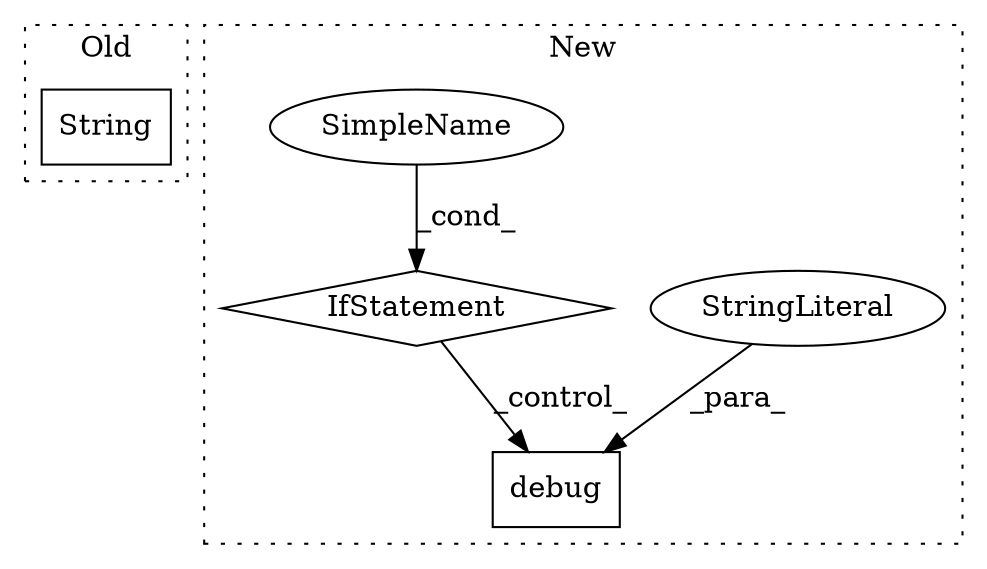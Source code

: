 digraph G {
subgraph cluster0 {
1 [label="String" a="32" s="4973,5266" l="7,1" shape="box"];
label = "Old";
style="dotted";
}
subgraph cluster1 {
2 [label="debug" a="32" s="5936,5980" l="6,1" shape="box"];
3 [label="StringLiteral" a="45" s="5942" l="38" shape="ellipse"];
4 [label="IfStatement" a="25" s="5877,5894" l="4,2" shape="diamond"];
5 [label="SimpleName" a="42" s="" l="" shape="ellipse"];
label = "New";
style="dotted";
}
3 -> 2 [label="_para_"];
4 -> 2 [label="_control_"];
5 -> 4 [label="_cond_"];
}